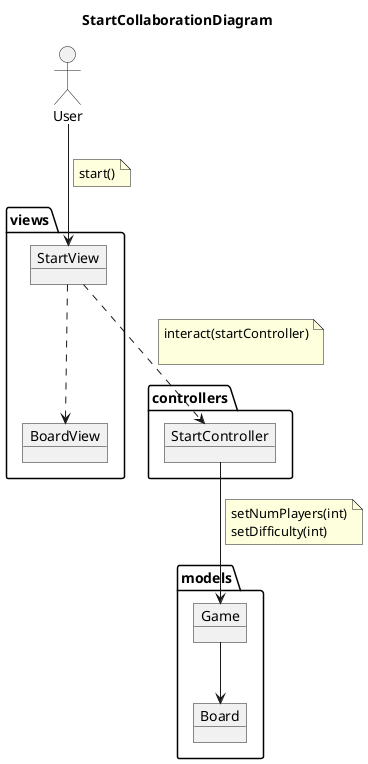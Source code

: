 
@startuml StartCollaborationDiagram
title StartCollaborationDiagram
allow_mixing

actor User

package controllers  {

    object  StartController{

    }
}


package models  {

    object  Board{

    }

    object Game{

    }

    Game --> Board

}


package views {
    object BoardView{

    }

    object StartView{

    }


}

User --> StartView
note on link
    start()
end note

StartView ..> BoardView

StartView ..> StartController
note on link
    interact(startController)

end note
StartController --> Game
note on link
    setNumPlayers(int)
    setDifficulty(int)
end note

@enduml
